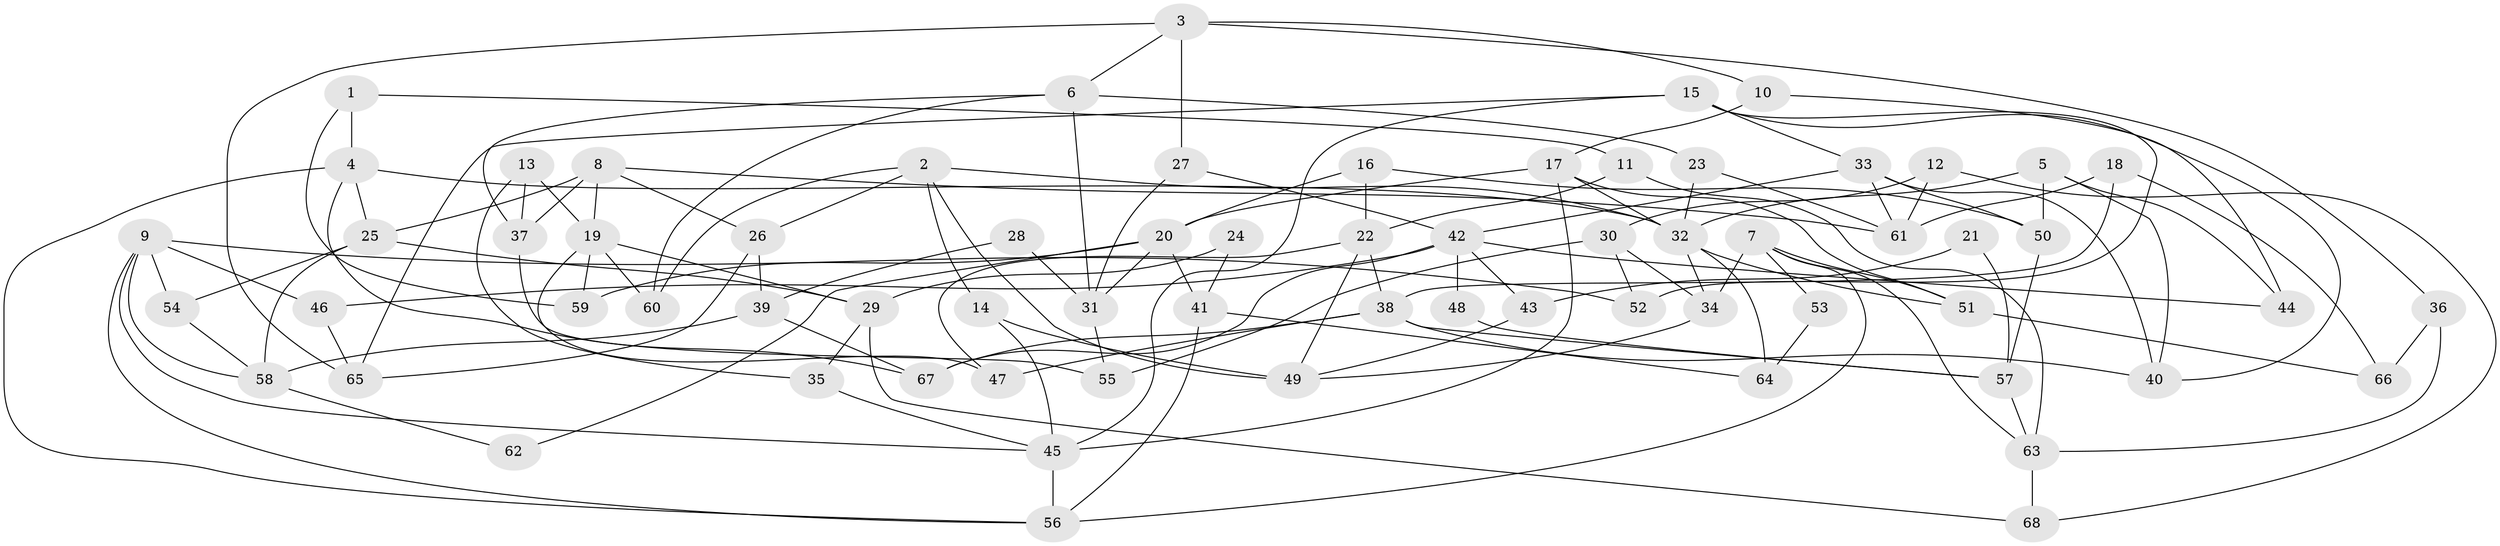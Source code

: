 // coarse degree distribution, {4: 0.2564102564102564, 5: 0.1794871794871795, 6: 0.15384615384615385, 8: 0.15384615384615385, 10: 0.02564102564102564, 9: 0.02564102564102564, 3: 0.1282051282051282, 2: 0.05128205128205128, 7: 0.02564102564102564}
// Generated by graph-tools (version 1.1) at 2025/41/03/06/25 10:41:59]
// undirected, 68 vertices, 136 edges
graph export_dot {
graph [start="1"]
  node [color=gray90,style=filled];
  1;
  2;
  3;
  4;
  5;
  6;
  7;
  8;
  9;
  10;
  11;
  12;
  13;
  14;
  15;
  16;
  17;
  18;
  19;
  20;
  21;
  22;
  23;
  24;
  25;
  26;
  27;
  28;
  29;
  30;
  31;
  32;
  33;
  34;
  35;
  36;
  37;
  38;
  39;
  40;
  41;
  42;
  43;
  44;
  45;
  46;
  47;
  48;
  49;
  50;
  51;
  52;
  53;
  54;
  55;
  56;
  57;
  58;
  59;
  60;
  61;
  62;
  63;
  64;
  65;
  66;
  67;
  68;
  1 -- 11;
  1 -- 4;
  1 -- 59;
  2 -- 26;
  2 -- 49;
  2 -- 14;
  2 -- 32;
  2 -- 60;
  3 -- 65;
  3 -- 6;
  3 -- 10;
  3 -- 27;
  3 -- 36;
  4 -- 56;
  4 -- 32;
  4 -- 25;
  4 -- 67;
  5 -- 32;
  5 -- 50;
  5 -- 40;
  5 -- 44;
  6 -- 23;
  6 -- 60;
  6 -- 31;
  6 -- 37;
  7 -- 51;
  7 -- 34;
  7 -- 53;
  7 -- 56;
  7 -- 63;
  8 -- 25;
  8 -- 61;
  8 -- 19;
  8 -- 26;
  8 -- 37;
  9 -- 56;
  9 -- 58;
  9 -- 45;
  9 -- 46;
  9 -- 52;
  9 -- 54;
  10 -- 17;
  10 -- 44;
  11 -- 22;
  11 -- 63;
  12 -- 30;
  12 -- 68;
  12 -- 61;
  13 -- 19;
  13 -- 37;
  13 -- 35;
  14 -- 45;
  14 -- 49;
  15 -- 33;
  15 -- 40;
  15 -- 45;
  15 -- 52;
  15 -- 65;
  16 -- 20;
  16 -- 50;
  16 -- 22;
  17 -- 20;
  17 -- 45;
  17 -- 32;
  17 -- 51;
  18 -- 61;
  18 -- 38;
  18 -- 66;
  19 -- 47;
  19 -- 29;
  19 -- 59;
  19 -- 60;
  20 -- 59;
  20 -- 31;
  20 -- 41;
  20 -- 62;
  21 -- 43;
  21 -- 57;
  22 -- 49;
  22 -- 38;
  22 -- 47;
  23 -- 32;
  23 -- 61;
  24 -- 41;
  24 -- 29;
  25 -- 29;
  25 -- 54;
  25 -- 58;
  26 -- 65;
  26 -- 39;
  27 -- 42;
  27 -- 31;
  28 -- 31;
  28 -- 39;
  29 -- 35;
  29 -- 68;
  30 -- 52;
  30 -- 55;
  30 -- 34;
  31 -- 55;
  32 -- 34;
  32 -- 51;
  32 -- 64;
  33 -- 40;
  33 -- 42;
  33 -- 50;
  33 -- 61;
  34 -- 49;
  35 -- 45;
  36 -- 66;
  36 -- 63;
  37 -- 55;
  38 -- 67;
  38 -- 40;
  38 -- 47;
  38 -- 57;
  39 -- 58;
  39 -- 67;
  41 -- 56;
  41 -- 64;
  42 -- 67;
  42 -- 44;
  42 -- 43;
  42 -- 46;
  42 -- 48;
  43 -- 49;
  45 -- 56;
  46 -- 65;
  48 -- 57;
  50 -- 57;
  51 -- 66;
  53 -- 64;
  54 -- 58;
  57 -- 63;
  58 -- 62;
  63 -- 68;
}

